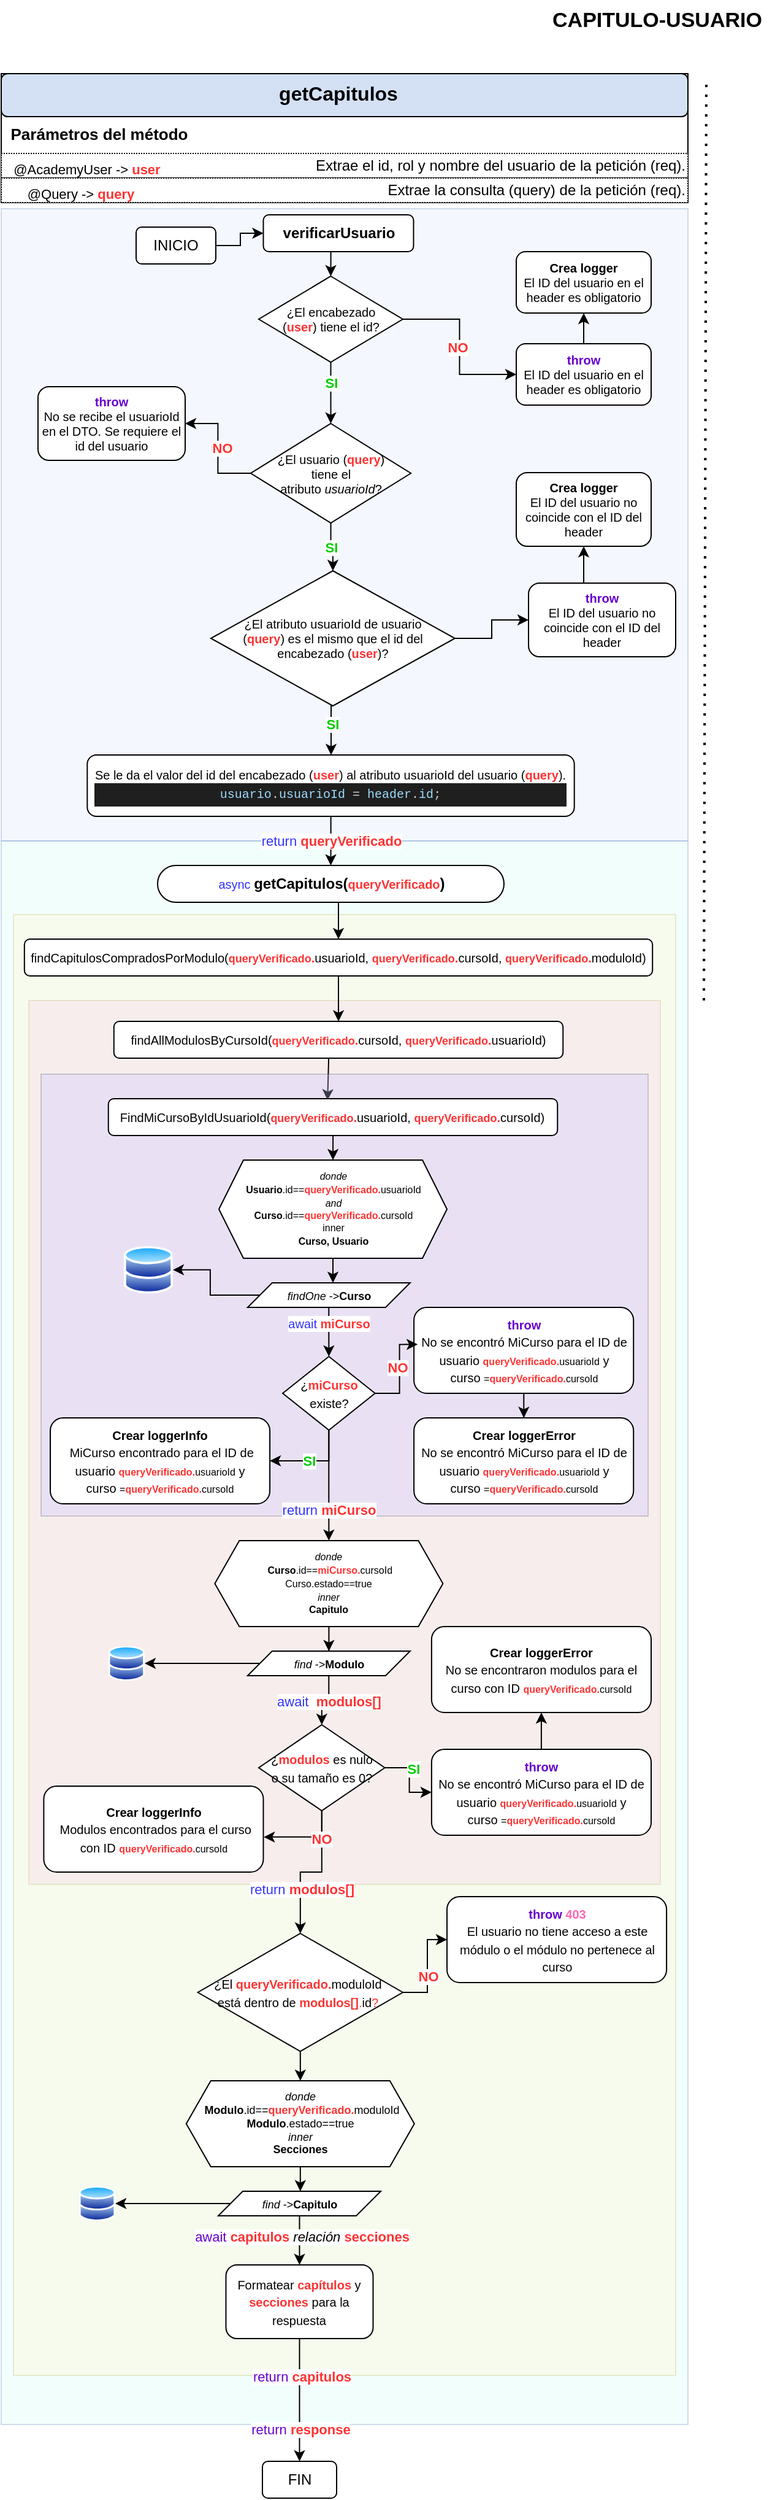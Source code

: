 <mxfile version="28.0.7">
  <diagram name="Página-1" id="RPjkhTJMKGG9xSOsFwHJ">
    <mxGraphModel dx="1489" dy="803" grid="1" gridSize="10" guides="1" tooltips="1" connect="1" arrows="1" fold="1" page="1" pageScale="1" pageWidth="1169" pageHeight="827" math="0" shadow="0">
      <root>
        <mxCell id="0" />
        <mxCell id="1" parent="0" />
        <mxCell id="oEvbmlv53QNjwqsb7w5D-1" value="" style="rounded=0;whiteSpace=wrap;html=1;fillColor=light-dark(#d4fcf5, #1d293b);strokeColor=#6c8ebf;gradientColor=none;opacity=30;" vertex="1" parent="1">
          <mxGeometry x="30" y="695" width="560" height="1290" as="geometry" />
        </mxCell>
        <mxCell id="oEvbmlv53QNjwqsb7w5D-2" value="" style="rounded=0;whiteSpace=wrap;html=1;fillColor=light-dark(#FFF2CC,#1D293B);strokeColor=light-dark(#bebf6e, #5c79a3);gradientColor=none;opacity=30;" vertex="1" parent="1">
          <mxGeometry x="40" y="755" width="540" height="1190" as="geometry" />
        </mxCell>
        <mxCell id="oEvbmlv53QNjwqsb7w5D-3" value="" style="rounded=0;whiteSpace=wrap;html=1;fillColor=#dae8fc;strokeColor=#6c8ebf;gradientColor=none;opacity=30;" vertex="1" parent="1">
          <mxGeometry x="30" y="180" width="560" height="515" as="geometry" />
        </mxCell>
        <mxCell id="oEvbmlv53QNjwqsb7w5D-4" value="" style="endArrow=none;dashed=1;html=1;dashPattern=1 3;strokeWidth=2;rounded=0;entryX=0.5;entryY=1;entryDx=0;entryDy=0;" edge="1" parent="1">
          <mxGeometry width="50" height="50" relative="1" as="geometry">
            <mxPoint x="603" y="825" as="sourcePoint" />
            <mxPoint x="605" y="75" as="targetPoint" />
          </mxGeometry>
        </mxCell>
        <mxCell id="oEvbmlv53QNjwqsb7w5D-5" value="" style="rounded=0;whiteSpace=wrap;html=1;" vertex="1" parent="1">
          <mxGeometry x="30" y="70" width="560" height="105" as="geometry" />
        </mxCell>
        <mxCell id="oEvbmlv53QNjwqsb7w5D-6" value="&lt;span style=&quot;color: rgb(0, 0, 0); font-family: Helvetica; font-style: normal; font-variant-ligatures: normal; font-variant-caps: normal; letter-spacing: normal; orphans: 2; text-indent: 0px; text-transform: none; widows: 2; word-spacing: 0px; -webkit-text-stroke-width: 0px; white-space: nowrap; background-color: rgb(255, 255, 255); text-decoration-thickness: initial; text-decoration-style: initial; text-decoration-color: initial; float: none; display: inline !important;&quot;&gt;Parámetros del método&lt;/span&gt;" style="text;whiteSpace=wrap;html=1;fontSize=13;fontStyle=1;align=center;" vertex="1" parent="1">
          <mxGeometry x="30" y="105" width="160" height="30" as="geometry" />
        </mxCell>
        <mxCell id="oEvbmlv53QNjwqsb7w5D-7" value="" style="rounded=1;whiteSpace=wrap;html=1;fillColor=#D4E1F5;" vertex="1" parent="1">
          <mxGeometry x="30" y="70" width="560" height="35" as="geometry" />
        </mxCell>
        <mxCell id="oEvbmlv53QNjwqsb7w5D-8" value="&lt;span style=&quot;color: rgb(0, 0, 0); font-family: Helvetica; font-style: normal; font-variant-ligatures: normal; font-variant-caps: normal; letter-spacing: normal; orphans: 2; text-indent: 0px; text-transform: none; widows: 2; word-spacing: 0px; -webkit-text-stroke-width: 0px; white-space: nowrap; text-decoration-thickness: initial; text-decoration-style: initial; text-decoration-color: initial; float: none; display: inline !important;&quot;&gt;getCapitulos&lt;/span&gt;" style="text;whiteSpace=wrap;html=1;fontSize=16;fontStyle=1;align=center;labelBorderColor=none;labelBackgroundColor=none;" vertex="1" parent="1">
          <mxGeometry x="210" y="70" width="190" height="35" as="geometry" />
        </mxCell>
        <mxCell id="oEvbmlv53QNjwqsb7w5D-9" value="Extrae el id, rol y nombre del usuario de la petición (req)." style="rounded=0;whiteSpace=wrap;html=1;dashed=1;dashPattern=1 1;align=right;" vertex="1" parent="1">
          <mxGeometry x="30" y="135" width="560" height="20" as="geometry" />
        </mxCell>
        <mxCell id="oEvbmlv53QNjwqsb7w5D-10" value="&lt;span style=&quot;color: rgb(0, 0, 0); font-family: Helvetica; font-style: normal; font-variant-ligatures: normal; font-variant-caps: normal; letter-spacing: normal; orphans: 2; text-indent: 0px; text-transform: none; widows: 2; word-spacing: 0px; -webkit-text-stroke-width: 0px; white-space: nowrap; background-color: rgb(255, 255, 255); text-decoration-thickness: initial; text-decoration-style: initial; text-decoration-color: initial; float: none; display: inline !important;&quot;&gt;@AcademyUser -&amp;gt; &lt;/span&gt;&lt;span style=&quot;font-family: Helvetica; font-style: normal; font-variant-ligatures: normal; font-variant-caps: normal; letter-spacing: normal; orphans: 2; text-indent: 0px; text-transform: none; widows: 2; word-spacing: 0px; -webkit-text-stroke-width: 0px; white-space: nowrap; background-color: rgb(255, 255, 255); text-decoration-thickness: initial; text-decoration-style: initial; text-decoration-color: initial; float: none; display: inline !important;&quot;&gt;&lt;font style=&quot;color: rgb(255, 51, 51);&quot;&gt;&lt;b style=&quot;&quot;&gt;user&lt;/b&gt;&lt;/font&gt;&lt;/span&gt;" style="text;whiteSpace=wrap;html=1;fontSize=11;fontStyle=0;align=center;" vertex="1" parent="1">
          <mxGeometry x="30" y="135" width="140" height="20" as="geometry" />
        </mxCell>
        <mxCell id="oEvbmlv53QNjwqsb7w5D-11" value="Extrae la consulta (query) de la petición (req)." style="rounded=0;whiteSpace=wrap;html=1;dashed=1;dashPattern=1 1;align=right;" vertex="1" parent="1">
          <mxGeometry x="30" y="155" width="560" height="20" as="geometry" />
        </mxCell>
        <mxCell id="oEvbmlv53QNjwqsb7w5D-12" value="&lt;span style=&quot;color: rgb(0, 0, 0); font-family: Helvetica; font-style: normal; font-variant-ligatures: normal; font-variant-caps: normal; letter-spacing: normal; orphans: 2; text-indent: 0px; text-transform: none; widows: 2; word-spacing: 0px; -webkit-text-stroke-width: 0px; white-space: nowrap; background-color: rgb(255, 255, 255); text-decoration-thickness: initial; text-decoration-style: initial; text-decoration-color: initial; float: none; display: inline !important;&quot;&gt;@Query -&amp;gt; &lt;/span&gt;&lt;span style=&quot;font-family: Helvetica; font-style: normal; font-variant-ligatures: normal; font-variant-caps: normal; letter-spacing: normal; orphans: 2; text-indent: 0px; text-transform: none; widows: 2; word-spacing: 0px; -webkit-text-stroke-width: 0px; white-space: nowrap; background-color: rgb(255, 255, 255); text-decoration-thickness: initial; text-decoration-style: initial; text-decoration-color: initial; float: none; display: inline !important; color: rgb(0, 0, 0);&quot;&gt;&lt;font style=&quot;color: rgb(255, 51, 51);&quot;&gt;&lt;b&gt;query&lt;/b&gt;&lt;/font&gt;&lt;/span&gt;" style="text;whiteSpace=wrap;html=1;fontSize=11;fontStyle=0;align=center;" vertex="1" parent="1">
          <mxGeometry x="30" y="155" width="130" height="20" as="geometry" />
        </mxCell>
        <mxCell id="oEvbmlv53QNjwqsb7w5D-13" style="edgeStyle=orthogonalEdgeStyle;rounded=0;orthogonalLoop=1;jettySize=auto;html=1;exitX=0.5;exitY=1;exitDx=0;exitDy=0;entryX=0.5;entryY=0;entryDx=0;entryDy=0;" edge="1" parent="1" source="oEvbmlv53QNjwqsb7w5D-14" target="oEvbmlv53QNjwqsb7w5D-21">
          <mxGeometry relative="1" as="geometry" />
        </mxCell>
        <object label="&lt;b&gt;verificarUsuario&lt;/b&gt;" Función="El método verifica de este archivo es una función genérica que sirve para asegurar que el objeto recibido (por ejemplo, un DTO de una petición) tenga el usuarioId correcto, igual al del usuario autenticado." id="oEvbmlv53QNjwqsb7w5D-14">
          <mxCell style="rounded=1;whiteSpace=wrap;html=1;" vertex="1" parent="1">
            <mxGeometry x="243.75" y="185" width="122.5" height="30" as="geometry" />
          </mxCell>
        </object>
        <mxCell id="oEvbmlv53QNjwqsb7w5D-15" style="edgeStyle=orthogonalEdgeStyle;rounded=0;orthogonalLoop=1;jettySize=auto;html=1;exitX=1;exitY=0.5;exitDx=0;exitDy=0;" edge="1" parent="1" source="oEvbmlv53QNjwqsb7w5D-21" target="oEvbmlv53QNjwqsb7w5D-25">
          <mxGeometry relative="1" as="geometry" />
        </mxCell>
        <mxCell id="oEvbmlv53QNjwqsb7w5D-16" value="&lt;b style=&quot;&quot;&gt;&lt;font style=&quot;color: rgb(255, 51, 51);&quot;&gt;NO&lt;/font&gt;&lt;/b&gt;" style="edgeLabel;html=1;align=center;verticalAlign=middle;resizable=0;points=[];" vertex="1" connectable="0" parent="oEvbmlv53QNjwqsb7w5D-15">
          <mxGeometry x="0.005" y="-2" relative="1" as="geometry">
            <mxPoint as="offset" />
          </mxGeometry>
        </mxCell>
        <mxCell id="oEvbmlv53QNjwqsb7w5D-17" value="" style="edgeStyle=orthogonalEdgeStyle;rounded=0;orthogonalLoop=1;jettySize=auto;html=1;entryX=1;entryY=0.5;entryDx=0;entryDy=0;exitX=0;exitY=0.5;exitDx=0;exitDy=0;" edge="1" parent="1" source="oEvbmlv53QNjwqsb7w5D-28" target="oEvbmlv53QNjwqsb7w5D-29">
          <mxGeometry relative="1" as="geometry">
            <mxPoint x="250" y="415" as="sourcePoint" />
          </mxGeometry>
        </mxCell>
        <mxCell id="oEvbmlv53QNjwqsb7w5D-18" value="&lt;font style=&quot;color: rgb(255, 51, 51);&quot;&gt;&lt;b&gt;NO&lt;/b&gt;&lt;/font&gt;" style="edgeLabel;html=1;align=center;verticalAlign=middle;resizable=0;points=[];" vertex="1" connectable="0" parent="oEvbmlv53QNjwqsb7w5D-17">
          <mxGeometry x="0.004" y="-3" relative="1" as="geometry">
            <mxPoint as="offset" />
          </mxGeometry>
        </mxCell>
        <mxCell id="oEvbmlv53QNjwqsb7w5D-19" style="edgeStyle=orthogonalEdgeStyle;rounded=0;orthogonalLoop=1;jettySize=auto;html=1;exitX=0.5;exitY=1;exitDx=0;exitDy=0;entryX=0.5;entryY=0;entryDx=0;entryDy=0;" edge="1" parent="1" source="oEvbmlv53QNjwqsb7w5D-21" target="oEvbmlv53QNjwqsb7w5D-28">
          <mxGeometry relative="1" as="geometry" />
        </mxCell>
        <mxCell id="oEvbmlv53QNjwqsb7w5D-20" value="&lt;b&gt;&lt;font style=&quot;color: rgb(0, 204, 0);&quot;&gt;SI&lt;/font&gt;&lt;/b&gt;" style="edgeLabel;html=1;align=center;verticalAlign=middle;resizable=0;points=[];" vertex="1" connectable="0" parent="oEvbmlv53QNjwqsb7w5D-19">
          <mxGeometry x="-0.407" y="-3" relative="1" as="geometry">
            <mxPoint x="3" y="2" as="offset" />
          </mxGeometry>
        </mxCell>
        <mxCell id="oEvbmlv53QNjwqsb7w5D-21" value="¿El encabezado (&lt;font style=&quot;color: rgb(255, 51, 51);&quot;&gt;&lt;b&gt;user&lt;/b&gt;&lt;/font&gt;) tiene el id?" style="rhombus;whiteSpace=wrap;html=1;fontSize=10;spacingRight=7;spacingLeft=7;" vertex="1" parent="1">
          <mxGeometry x="240" y="235" width="117.5" height="70" as="geometry" />
        </mxCell>
        <mxCell id="oEvbmlv53QNjwqsb7w5D-22" style="edgeStyle=orthogonalEdgeStyle;rounded=0;orthogonalLoop=1;jettySize=auto;html=1;entryX=0;entryY=0.5;entryDx=0;entryDy=0;" edge="1" parent="1" source="oEvbmlv53QNjwqsb7w5D-23" target="oEvbmlv53QNjwqsb7w5D-14">
          <mxGeometry relative="1" as="geometry" />
        </mxCell>
        <mxCell id="oEvbmlv53QNjwqsb7w5D-23" value="INICIO" style="rounded=1;whiteSpace=wrap;html=1;" vertex="1" parent="1">
          <mxGeometry x="140" y="195" width="65" height="30" as="geometry" />
        </mxCell>
        <mxCell id="oEvbmlv53QNjwqsb7w5D-24" style="edgeStyle=orthogonalEdgeStyle;rounded=0;orthogonalLoop=1;jettySize=auto;html=1;exitX=0.5;exitY=0;exitDx=0;exitDy=0;entryX=0.5;entryY=1;entryDx=0;entryDy=0;" edge="1" parent="1" source="oEvbmlv53QNjwqsb7w5D-25" target="oEvbmlv53QNjwqsb7w5D-26">
          <mxGeometry relative="1" as="geometry" />
        </mxCell>
        <mxCell id="oEvbmlv53QNjwqsb7w5D-25" value="&lt;b&gt;&lt;font style=&quot;color: rgb(102, 0, 204);&quot;&gt;throw&lt;/font&gt;&lt;/b&gt;&lt;div&gt;El ID del usuario en el header es obligatorio&lt;/div&gt;" style="rounded=1;whiteSpace=wrap;html=1;fontSize=10;" vertex="1" parent="1">
          <mxGeometry x="450" y="290" width="110" height="50" as="geometry" />
        </mxCell>
        <mxCell id="oEvbmlv53QNjwqsb7w5D-26" value="&lt;font style=&quot;color: rgb(0, 0, 0);&quot;&gt;&lt;font&gt;&lt;b style=&quot;&quot;&gt;Crea logger&lt;/b&gt;&lt;/font&gt;&lt;br&gt;&lt;/font&gt;&lt;div&gt;El ID del usuario en el header es obligatorio&lt;/div&gt;" style="rounded=1;whiteSpace=wrap;html=1;fontSize=10;" vertex="1" parent="1">
          <mxGeometry x="450" y="215" width="110" height="50" as="geometry" />
        </mxCell>
        <mxCell id="oEvbmlv53QNjwqsb7w5D-27" value="&lt;font style=&quot;color: rgb(0, 204, 0);&quot;&gt;&lt;b&gt;SI&lt;/b&gt;&lt;/font&gt;" style="edgeStyle=orthogonalEdgeStyle;rounded=0;orthogonalLoop=1;jettySize=auto;html=1;exitX=0.5;exitY=1;exitDx=0;exitDy=0;" edge="1" parent="1" source="oEvbmlv53QNjwqsb7w5D-28" target="oEvbmlv53QNjwqsb7w5D-32">
          <mxGeometry relative="1" as="geometry" />
        </mxCell>
        <mxCell id="oEvbmlv53QNjwqsb7w5D-28" value="¿El usuario (&lt;font style=&quot;color: rgb(255, 51, 51);&quot;&gt;&lt;b&gt;query&lt;/b&gt;&lt;/font&gt;) tiene el atributo&amp;nbsp;&lt;i&gt;usuarioId&lt;/i&gt;?" style="rhombus;whiteSpace=wrap;html=1;fontSize=10;spacingRight=11;spacingLeft=12;" vertex="1" parent="1">
          <mxGeometry x="233.44" y="355" width="130.62" height="81" as="geometry" />
        </mxCell>
        <mxCell id="oEvbmlv53QNjwqsb7w5D-29" value="&lt;b&gt;&lt;font style=&quot;color: rgb(102, 0, 204);&quot;&gt;throw&lt;/font&gt;&lt;/b&gt;&lt;div&gt;No se recibe el usuarioId en el DTO. Se requiere el id del usuario&lt;/div&gt;" style="rounded=1;whiteSpace=wrap;html=1;fontSize=10;" vertex="1" parent="1">
          <mxGeometry x="60" y="325" width="120" height="60" as="geometry" />
        </mxCell>
        <mxCell id="oEvbmlv53QNjwqsb7w5D-30" style="edgeStyle=orthogonalEdgeStyle;rounded=0;orthogonalLoop=1;jettySize=auto;html=1;exitX=1;exitY=0.5;exitDx=0;exitDy=0;" edge="1" parent="1" source="oEvbmlv53QNjwqsb7w5D-32" target="oEvbmlv53QNjwqsb7w5D-34">
          <mxGeometry relative="1" as="geometry" />
        </mxCell>
        <mxCell id="oEvbmlv53QNjwqsb7w5D-31" value="&lt;font style=&quot;color: rgb(0, 204, 0);&quot;&gt;&lt;b&gt;SI&lt;/b&gt;&lt;/font&gt;" style="edgeStyle=orthogonalEdgeStyle;rounded=0;orthogonalLoop=1;jettySize=auto;html=1;exitX=0.5;exitY=1;exitDx=0;exitDy=0;" edge="1" parent="1" source="oEvbmlv53QNjwqsb7w5D-32" target="oEvbmlv53QNjwqsb7w5D-38">
          <mxGeometry x="-0.201" y="1" relative="1" as="geometry">
            <Array as="points">
              <mxPoint x="299" y="605" />
              <mxPoint x="299" y="605" />
            </Array>
            <mxPoint as="offset" />
          </mxGeometry>
        </mxCell>
        <mxCell id="oEvbmlv53QNjwqsb7w5D-32" value="¿El atributo usuarioId de usuario (&lt;font style=&quot;color: rgb(255, 51, 51);&quot;&gt;&lt;b&gt;query&lt;/b&gt;&lt;/font&gt;) es el mismo que el id del encabezado (&lt;font style=&quot;color: rgb(255, 51, 51);&quot;&gt;&lt;b&gt;user&lt;/b&gt;&lt;/font&gt;)?" style="rhombus;whiteSpace=wrap;html=1;fontSize=10;spacingRight=12;spacingLeft=12;" vertex="1" parent="1">
          <mxGeometry x="200.94" y="475" width="199.06" height="110" as="geometry" />
        </mxCell>
        <mxCell id="oEvbmlv53QNjwqsb7w5D-33" style="edgeStyle=orthogonalEdgeStyle;rounded=0;orthogonalLoop=1;jettySize=auto;html=1;exitX=0.5;exitY=0;exitDx=0;exitDy=0;entryX=0.5;entryY=1;entryDx=0;entryDy=0;" edge="1" parent="1" source="oEvbmlv53QNjwqsb7w5D-34" target="oEvbmlv53QNjwqsb7w5D-35">
          <mxGeometry relative="1" as="geometry" />
        </mxCell>
        <mxCell id="oEvbmlv53QNjwqsb7w5D-34" value="&lt;b&gt;&lt;font style=&quot;color: rgb(102, 0, 204);&quot;&gt;throw&lt;/font&gt;&lt;/b&gt;&lt;div&gt;El ID del usuario no coincide con el ID del header&lt;/div&gt;" style="rounded=1;whiteSpace=wrap;html=1;fontSize=10;" vertex="1" parent="1">
          <mxGeometry x="460" y="485" width="120" height="60" as="geometry" />
        </mxCell>
        <mxCell id="oEvbmlv53QNjwqsb7w5D-35" value="&lt;font style=&quot;color: rgb(0, 0, 0);&quot;&gt;&lt;font&gt;&lt;b style=&quot;&quot;&gt;Crea logger&lt;/b&gt;&lt;/font&gt;&lt;br&gt;&lt;/font&gt;&lt;div&gt;El ID del usuario no coincide con el ID del header&lt;/div&gt;" style="rounded=1;whiteSpace=wrap;html=1;fontSize=10;" vertex="1" parent="1">
          <mxGeometry x="450" y="395" width="110" height="60" as="geometry" />
        </mxCell>
        <mxCell id="oEvbmlv53QNjwqsb7w5D-36" style="edgeStyle=orthogonalEdgeStyle;rounded=0;orthogonalLoop=1;jettySize=auto;html=1;" edge="1" parent="1" source="oEvbmlv53QNjwqsb7w5D-38" target="oEvbmlv53QNjwqsb7w5D-40">
          <mxGeometry relative="1" as="geometry" />
        </mxCell>
        <mxCell id="oEvbmlv53QNjwqsb7w5D-37" value="&lt;font style=&quot;color: rgb(51, 51, 255);&quot;&gt;return &lt;/font&gt;&lt;span&gt;&lt;font style=&quot;color: rgb(255, 51, 51);&quot;&gt;&lt;b&gt;queryVerificado&lt;/b&gt;&lt;/font&gt;&lt;/span&gt;" style="edgeLabel;html=1;align=center;verticalAlign=middle;resizable=0;points=[];" vertex="1" connectable="0" parent="oEvbmlv53QNjwqsb7w5D-36">
          <mxGeometry x="0.149" y="-1" relative="1" as="geometry">
            <mxPoint x="1" y="-3" as="offset" />
          </mxGeometry>
        </mxCell>
        <mxCell id="oEvbmlv53QNjwqsb7w5D-38" value="&lt;font style=&quot;font-size: 10px;&quot;&gt;Se le da el valor del id del encabezado (&lt;font style=&quot;color: rgb(255, 51, 51);&quot;&gt;&lt;b&gt;user&lt;/b&gt;&lt;/font&gt;) al atributo usuarioId del usuario (&lt;font style=&quot;&quot;&gt;&lt;b style=&quot;color: light-dark(rgb(255, 51, 51), rgb(255, 119, 119));&quot;&gt;query&lt;/b&gt;&lt;font style=&quot;color: rgb(0, 0, 0);&quot;&gt;).&lt;/font&gt;&lt;/font&gt;&lt;/font&gt;&lt;div&gt;&lt;font&gt;&lt;font style=&quot;color: rgb(0, 0, 0); font-size: 10px;&quot;&gt;&lt;div style=&quot;color: rgb(204, 204, 204); background-color: rgb(31, 31, 31); font-family: Consolas, &amp;quot;Courier New&amp;quot;, monospace; line-height: 19px; white-space: pre;&quot;&gt;&lt;span style=&quot;color: rgb(156, 220, 254);&quot;&gt;usuario&lt;/span&gt;.&lt;span style=&quot;color: rgb(156, 220, 254);&quot;&gt;usuarioId&lt;/span&gt; &lt;span style=&quot;color: rgb(212, 212, 212);&quot;&gt;=&lt;/span&gt; &lt;span style=&quot;color: rgb(156, 220, 254);&quot;&gt;header&lt;/span&gt;.&lt;span style=&quot;color: rgb(156, 220, 254);&quot;&gt;id&lt;/span&gt;;&lt;/div&gt;&lt;/font&gt;&lt;/font&gt;&lt;/div&gt;" style="rounded=1;whiteSpace=wrap;html=1;" vertex="1" parent="1">
          <mxGeometry x="100.16" y="625" width="397.18" height="50" as="geometry" />
        </mxCell>
        <mxCell id="oEvbmlv53QNjwqsb7w5D-39" style="edgeStyle=orthogonalEdgeStyle;rounded=0;orthogonalLoop=1;jettySize=auto;html=1;exitX=0.5;exitY=1;exitDx=0;exitDy=0;entryX=0.5;entryY=0;entryDx=0;entryDy=0;" edge="1" parent="1" source="oEvbmlv53QNjwqsb7w5D-40" target="oEvbmlv53QNjwqsb7w5D-43">
          <mxGeometry relative="1" as="geometry" />
        </mxCell>
        <object label="&lt;font color=&quot;#3333ff&quot;&gt;&lt;span style=&quot;font-size: 10px;&quot;&gt;async&amp;nbsp;&lt;/span&gt;&lt;/font&gt;&lt;b&gt;getCapitulos(&lt;font style=&quot;font-size: 10px; color: rgb(255, 51, 51);&quot;&gt;queryVerificado&lt;/font&gt;)&lt;/b&gt;" Función="El método verifica de este archivo es una función genérica que sirve para asegurar que el objeto recibido (por ejemplo, un DTO de una petición) tenga el usuarioId correcto, igual al del usuario autenticado." id="oEvbmlv53QNjwqsb7w5D-40">
          <mxCell style="rounded=1;whiteSpace=wrap;html=1;arcSize=50;" vertex="1" parent="1">
            <mxGeometry x="157.5" y="715" width="282.5" height="30" as="geometry" />
          </mxCell>
        </object>
        <mxCell id="oEvbmlv53QNjwqsb7w5D-41" value="" style="rounded=0;whiteSpace=wrap;html=1;fillColor=light-dark(#fbcbec, #1D293B);strokeColor=light-dark(#bebf6e, #5c79a3);gradientColor=none;opacity=30;" vertex="1" parent="1">
          <mxGeometry x="52.5" y="825" width="515" height="720" as="geometry" />
        </mxCell>
        <mxCell id="oEvbmlv53QNjwqsb7w5D-42" style="edgeStyle=orthogonalEdgeStyle;rounded=0;orthogonalLoop=1;jettySize=auto;html=1;" edge="1" parent="1" source="oEvbmlv53QNjwqsb7w5D-43" target="oEvbmlv53QNjwqsb7w5D-45">
          <mxGeometry relative="1" as="geometry" />
        </mxCell>
        <mxCell id="oEvbmlv53QNjwqsb7w5D-43" value="&lt;div&gt;findCapitulosCompradosPorModulo(&lt;b style=&quot;background-color: transparent; color: light-dark(rgb(0, 0, 0), rgb(255, 255, 255));&quot;&gt;&lt;font style=&quot;color: rgb(255, 51, 51); font-size: 9px;&quot;&gt;queryVerificado&lt;/font&gt;&lt;font style=&quot;font-size: 10px; color: rgb(255, 51, 51);&quot;&gt;.&lt;/font&gt;&lt;/b&gt;&lt;span style=&quot;background-color: transparent; color: light-dark(rgb(0, 0, 0), rgb(255, 255, 255));&quot;&gt;usuarioId,&amp;nbsp;&lt;/span&gt;&lt;b style=&quot;background-color: transparent; color: light-dark(rgb(0, 0, 0), rgb(255, 255, 255));&quot;&gt;&lt;font style=&quot;color: rgb(255, 51, 51); font-size: 9px;&quot;&gt;queryVerificado&lt;/font&gt;&lt;font style=&quot;font-size: 10px; color: rgb(255, 51, 51);&quot;&gt;.&lt;/font&gt;&lt;/b&gt;&lt;span style=&quot;background-color: transparent; color: light-dark(rgb(0, 0, 0), rgb(255, 255, 255));&quot;&gt;cursoId,&amp;nbsp;&lt;/span&gt;&lt;b style=&quot;background-color: transparent; color: light-dark(rgb(0, 0, 0), rgb(255, 255, 255));&quot;&gt;&lt;font style=&quot;color: rgb(255, 51, 51); font-size: 9px;&quot;&gt;queryVerificado&lt;/font&gt;&lt;font style=&quot;color: rgb(255, 51, 51);&quot;&gt;.&lt;/font&gt;&lt;/b&gt;&lt;span style=&quot;background-color: transparent; color: light-dark(rgb(0, 0, 0), rgb(255, 255, 255));&quot;&gt;moduloId&lt;/span&gt;&lt;span style=&quot;background-color: transparent; color: light-dark(rgb(0, 0, 0), rgb(255, 255, 255));&quot;&gt;)&lt;/span&gt;&lt;/div&gt;" style="rounded=1;whiteSpace=wrap;html=1;fontSize=10;" vertex="1" parent="1">
          <mxGeometry x="48.91" y="775" width="512.19" height="30" as="geometry" />
        </mxCell>
        <mxCell id="oEvbmlv53QNjwqsb7w5D-44" style="edgeStyle=orthogonalEdgeStyle;rounded=0;orthogonalLoop=1;jettySize=auto;html=1;exitX=0.5;exitY=1;exitDx=0;exitDy=0;entryX=0.488;entryY=0.043;entryDx=0;entryDy=0;entryPerimeter=0;" edge="1" parent="1" target="oEvbmlv53QNjwqsb7w5D-48">
          <mxGeometry relative="1" as="geometry">
            <mxPoint x="296.515" y="842" as="sourcePoint" />
            <mxPoint x="300.934" y="866.17" as="targetPoint" />
          </mxGeometry>
        </mxCell>
        <mxCell id="oEvbmlv53QNjwqsb7w5D-45" value="&lt;div&gt;findAllModulosByCursoId(&lt;b style=&quot;background-color: transparent; color: light-dark(rgb(0, 0, 0), rgb(255, 255, 255));&quot;&gt;&lt;font style=&quot;color: rgb(255, 51, 51); font-size: 9px;&quot;&gt;queryVerificado&lt;/font&gt;&lt;font style=&quot;font-size: 10px; color: rgb(255, 51, 51);&quot;&gt;.&lt;/font&gt;&lt;/b&gt;&lt;span style=&quot;background-color: transparent; color: light-dark(rgb(0, 0, 0), rgb(255, 255, 255));&quot;&gt;cursoId,&amp;nbsp;&lt;/span&gt;&lt;b style=&quot;background-color: transparent; color: light-dark(rgb(0, 0, 0), rgb(255, 255, 255));&quot;&gt;&lt;font style=&quot;color: rgb(255, 51, 51); font-size: 9px;&quot;&gt;queryVerificado&lt;/font&gt;&lt;font style=&quot;color: rgb(255, 51, 51);&quot;&gt;.&lt;/font&gt;&lt;/b&gt;&lt;span style=&quot;background-color: transparent; color: light-dark(rgb(0, 0, 0), rgb(255, 255, 255));&quot;&gt;usuarioId&lt;/span&gt;&lt;span style=&quot;background-color: transparent; color: light-dark(rgb(0, 0, 0), rgb(255, 255, 255));&quot;&gt;)&lt;/span&gt;&lt;/div&gt;" style="rounded=1;whiteSpace=wrap;html=1;fontSize=10;" vertex="1" parent="1">
          <mxGeometry x="121.88" y="842" width="366.25" height="30" as="geometry" />
        </mxCell>
        <mxCell id="oEvbmlv53QNjwqsb7w5D-46" value="" style="rounded=0;whiteSpace=wrap;html=1;fillColor=light-dark(#c7c3fe, #1a1a1a);strokeColor=#666666;opacity=30;fontColor=#333333;" vertex="1" parent="1">
          <mxGeometry x="62.5" y="885" width="495" height="360" as="geometry" />
        </mxCell>
        <mxCell id="oEvbmlv53QNjwqsb7w5D-47" style="edgeStyle=orthogonalEdgeStyle;rounded=0;orthogonalLoop=1;jettySize=auto;html=1;entryX=0.5;entryY=0;entryDx=0;entryDy=0;" edge="1" parent="1" source="oEvbmlv53QNjwqsb7w5D-48" target="oEvbmlv53QNjwqsb7w5D-53">
          <mxGeometry relative="1" as="geometry" />
        </mxCell>
        <mxCell id="oEvbmlv53QNjwqsb7w5D-48" value="&lt;div&gt;FindMiCursoByIdUsuarioId(&lt;b style=&quot;background-color: transparent; color: light-dark(rgb(0, 0, 0), rgb(255, 255, 255));&quot;&gt;&lt;font style=&quot;color: rgb(255, 51, 51); font-size: 9px;&quot;&gt;queryVerificado&lt;/font&gt;&lt;font style=&quot;font-size: 10px; color: rgb(255, 51, 51);&quot;&gt;.&lt;/font&gt;&lt;/b&gt;&lt;span style=&quot;background-color: transparent; color: light-dark(rgb(0, 0, 0), rgb(255, 255, 255));&quot;&gt;usuarioId,&amp;nbsp;&lt;/span&gt;&lt;b style=&quot;background-color: transparent; color: light-dark(rgb(0, 0, 0), rgb(255, 255, 255));&quot;&gt;&lt;font style=&quot;color: rgb(255, 51, 51); font-size: 9px;&quot;&gt;queryVerificado&lt;/font&gt;&lt;font style=&quot;font-size: 10px; color: rgb(255, 51, 51);&quot;&gt;.&lt;/font&gt;&lt;/b&gt;&lt;span style=&quot;background-color: transparent; color: light-dark(rgb(0, 0, 0), rgb(255, 255, 255));&quot;&gt;cursoId)&lt;/span&gt;&lt;/div&gt;" style="rounded=1;whiteSpace=wrap;html=1;fontSize=10;" vertex="1" parent="1">
          <mxGeometry x="117.38" y="905" width="366.25" height="30" as="geometry" />
        </mxCell>
        <mxCell id="oEvbmlv53QNjwqsb7w5D-49" style="edgeStyle=orthogonalEdgeStyle;rounded=0;orthogonalLoop=1;jettySize=auto;html=1;entryX=0.5;entryY=0;entryDx=0;entryDy=0;" edge="1" parent="1" source="oEvbmlv53QNjwqsb7w5D-52" target="oEvbmlv53QNjwqsb7w5D-59">
          <mxGeometry relative="1" as="geometry">
            <mxPoint x="294.69" y="1065" as="targetPoint" />
          </mxGeometry>
        </mxCell>
        <mxCell id="oEvbmlv53QNjwqsb7w5D-50" value="&lt;font style=&quot;font-size: 10px;&quot;&gt;&lt;font style=&quot;color: rgb(51, 51, 255);&quot;&gt;await &lt;/font&gt;&lt;font style=&quot;color: rgb(255, 51, 51);&quot;&gt;&lt;b&gt;miCurso&lt;/b&gt;&lt;/font&gt;&lt;/font&gt;" style="edgeLabel;html=1;align=center;verticalAlign=middle;resizable=0;points=[];" vertex="1" connectable="0" parent="oEvbmlv53QNjwqsb7w5D-49">
          <mxGeometry x="-0.58" y="-3" relative="1" as="geometry">
            <mxPoint x="3" y="4" as="offset" />
          </mxGeometry>
        </mxCell>
        <mxCell id="oEvbmlv53QNjwqsb7w5D-51" style="edgeStyle=orthogonalEdgeStyle;rounded=0;orthogonalLoop=1;jettySize=auto;html=1;entryX=1;entryY=0.5;entryDx=0;entryDy=0;" edge="1" parent="1" source="oEvbmlv53QNjwqsb7w5D-52" target="oEvbmlv53QNjwqsb7w5D-71">
          <mxGeometry relative="1" as="geometry" />
        </mxCell>
        <mxCell id="oEvbmlv53QNjwqsb7w5D-52" value="&lt;font style=&quot;font-size: 9px;&quot;&gt;&lt;i style=&quot;&quot;&gt;findOne &lt;/i&gt;-&amp;gt;&lt;b style=&quot;&quot;&gt;Curso&lt;/b&gt;&lt;/font&gt;" style="shape=parallelogram;perimeter=parallelogramPerimeter;whiteSpace=wrap;html=1;fixedSize=1;" vertex="1" parent="1">
          <mxGeometry x="230.94" y="1055" width="132.5" height="20" as="geometry" />
        </mxCell>
        <mxCell id="oEvbmlv53QNjwqsb7w5D-53" value="&lt;font style=&quot;font-size: 8px;&quot;&gt;&lt;i&gt;donde&lt;/i&gt;&lt;/font&gt;&lt;div style=&quot;line-height: 80%;&quot;&gt;&lt;font style=&quot;font-size: 8px;&quot;&gt;&lt;i&gt;&amp;nbsp;&lt;/i&gt;&lt;b&gt;Usuario&lt;/b&gt;.id==&lt;/font&gt;&lt;font style=&quot;font-size: 8px;&quot;&gt;&lt;b style=&quot;color: light-dark(rgb(0, 0, 0), rgb(255, 255, 255)); background-color: transparent;&quot;&gt;&lt;font style=&quot;color: rgb(255, 51, 51);&quot;&gt;queryVerificado&lt;/font&gt;&lt;font style=&quot;color: rgb(255, 51, 51);&quot;&gt;.&lt;/font&gt;&lt;/b&gt;&lt;span style=&quot;color: light-dark(rgb(0, 0, 0), rgb(255, 255, 255)); background-color: transparent;&quot;&gt;usuarioId&amp;nbsp;&lt;/span&gt;&lt;/font&gt;&lt;div&gt;&lt;font style=&quot;font-size: 8px; line-height: 80%;&quot;&gt;&lt;span style=&quot;color: light-dark(rgb(0, 0, 0), rgb(255, 255, 255)); background-color: transparent;&quot;&gt;&lt;i&gt;and&lt;/i&gt;&lt;/span&gt;&lt;/font&gt;&lt;/div&gt;&lt;div&gt;&lt;font style=&quot;font-size: 8px; line-height: 80%;&quot;&gt;&lt;span style=&quot;color: light-dark(rgb(0, 0, 0), rgb(255, 255, 255)); background-color: transparent;&quot;&gt;&lt;i&gt;&lt;/i&gt;&lt;b&gt;Curso&lt;/b&gt;.id==&lt;/span&gt;&lt;/font&gt;&lt;font style=&quot;font-size: 8px;&quot;&gt;&lt;b style=&quot;background-color: transparent; color: light-dark(rgb(0, 0, 0), rgb(255, 255, 255));&quot;&gt;&lt;font style=&quot;color: rgb(255, 51, 51);&quot;&gt;queryVerificado&lt;/font&gt;&lt;font style=&quot;color: rgb(255, 51, 51);&quot;&gt;.&lt;/font&gt;&lt;/b&gt;&lt;span style=&quot;background-color: transparent; color: light-dark(rgb(0, 0, 0), rgb(255, 255, 255));&quot;&gt;cursoId&lt;/span&gt;&lt;/font&gt;&lt;/div&gt;&lt;div&gt;&lt;font style=&quot;font-size: 8px;&quot;&gt;&lt;span style=&quot;background-color: transparent; color: light-dark(rgb(0, 0, 0), rgb(255, 255, 255));&quot;&gt;inner&lt;/span&gt;&lt;/font&gt;&lt;/div&gt;&lt;div&gt;&lt;font style=&quot;font-size: 8px;&quot;&gt;&lt;span style=&quot;background-color: transparent; color: light-dark(rgb(0, 0, 0), rgb(255, 255, 255));&quot;&gt;&lt;b&gt;Curso, Usuario&lt;/b&gt;&lt;/span&gt;&lt;/font&gt;&lt;/div&gt;&lt;/div&gt;" style="shape=hexagon;perimeter=hexagonPerimeter2;whiteSpace=wrap;html=1;fixedSize=1;spacingTop=0;spacing=0;verticalAlign=top;" vertex="1" parent="1">
          <mxGeometry x="207.51" y="955" width="186" height="80" as="geometry" />
        </mxCell>
        <mxCell id="oEvbmlv53QNjwqsb7w5D-54" style="edgeStyle=orthogonalEdgeStyle;rounded=0;orthogonalLoop=1;jettySize=auto;html=1;entryX=0.52;entryY=0.001;entryDx=0;entryDy=0;entryPerimeter=0;" edge="1" parent="1" source="oEvbmlv53QNjwqsb7w5D-53" target="oEvbmlv53QNjwqsb7w5D-52">
          <mxGeometry relative="1" as="geometry" />
        </mxCell>
        <mxCell id="oEvbmlv53QNjwqsb7w5D-55" style="edgeStyle=orthogonalEdgeStyle;rounded=0;orthogonalLoop=1;jettySize=auto;html=1;entryX=1;entryY=0.5;entryDx=0;entryDy=0;exitX=0.5;exitY=1;exitDx=0;exitDy=0;" edge="1" parent="1" source="oEvbmlv53QNjwqsb7w5D-59" target="oEvbmlv53QNjwqsb7w5D-65">
          <mxGeometry relative="1" as="geometry" />
        </mxCell>
        <mxCell id="oEvbmlv53QNjwqsb7w5D-56" value="&lt;font style=&quot;color: rgb(0, 204, 0);&quot;&gt;&lt;b&gt;SI&lt;/b&gt;&lt;/font&gt;" style="edgeLabel;html=1;align=center;verticalAlign=middle;resizable=0;points=[];" vertex="1" connectable="0" parent="oEvbmlv53QNjwqsb7w5D-55">
          <mxGeometry x="0.121" relative="1" as="geometry">
            <mxPoint as="offset" />
          </mxGeometry>
        </mxCell>
        <mxCell id="oEvbmlv53QNjwqsb7w5D-57" style="edgeStyle=orthogonalEdgeStyle;rounded=0;orthogonalLoop=1;jettySize=auto;html=1;entryX=0.5;entryY=0;entryDx=0;entryDy=0;" edge="1" parent="1" source="oEvbmlv53QNjwqsb7w5D-59" target="oEvbmlv53QNjwqsb7w5D-70">
          <mxGeometry relative="1" as="geometry">
            <mxPoint x="297.514" y="1275" as="targetPoint" />
          </mxGeometry>
        </mxCell>
        <mxCell id="oEvbmlv53QNjwqsb7w5D-58" value="&lt;font style=&quot;color: rgb(51, 51, 255);&quot;&gt;return &lt;/font&gt;&lt;b&gt;&lt;font style=&quot;color: rgb(255, 51, 51);&quot;&gt;miCurso&lt;/font&gt;&lt;/b&gt;" style="edgeLabel;html=1;align=center;verticalAlign=middle;resizable=0;points=[];" vertex="1" connectable="0" parent="oEvbmlv53QNjwqsb7w5D-57">
          <mxGeometry x="0.448" relative="1" as="geometry">
            <mxPoint as="offset" />
          </mxGeometry>
        </mxCell>
        <mxCell id="oEvbmlv53QNjwqsb7w5D-59" value="&lt;font style=&quot;font-size: 10px;&quot;&gt;¿&lt;b style=&quot;&quot;&gt;&lt;font style=&quot;color: rgb(255, 51, 51);&quot;&gt;miCurso &lt;/font&gt;&lt;/b&gt;existe?&lt;/font&gt;" style="rhombus;whiteSpace=wrap;html=1;" vertex="1" parent="1">
          <mxGeometry x="259.54" y="1115" width="75.31" height="60" as="geometry" />
        </mxCell>
        <mxCell id="oEvbmlv53QNjwqsb7w5D-60" value="&lt;font style=&quot;font-size: 10px;&quot;&gt;&lt;b&gt;Crear loggerError&lt;/b&gt;&lt;/font&gt;&lt;div&gt;&lt;font style=&quot;font-size: 10px;&quot;&gt;No se encontró MiCurso para el ID de usuario&amp;nbsp;&lt;/font&gt;&lt;b style=&quot;background-color: transparent; color: light-dark(rgb(0, 0, 0), rgb(255, 255, 255)); font-size: 8px;&quot;&gt;&lt;font style=&quot;color: rgb(255, 51, 51);&quot;&gt;queryVerificado&lt;/font&gt;&lt;font style=&quot;color: rgb(255, 51, 51);&quot;&gt;.&lt;/font&gt;&lt;/b&gt;&lt;span style=&quot;background-color: transparent; color: light-dark(rgb(0, 0, 0), rgb(255, 255, 255)); font-size: 8px;&quot;&gt;usuarioId&lt;/span&gt;&lt;span style=&quot;font-size: 10px; background-color: transparent; color: light-dark(rgb(0, 0, 0), rgb(255, 255, 255));&quot;&gt;&amp;nbsp;y curso&amp;nbsp;&lt;/span&gt;&lt;font style=&quot;background-color: transparent; color: light-dark(rgb(0, 0, 0), rgb(255, 255, 255)); font-size: 8px; line-height: 6.4px;&quot;&gt;=&lt;/font&gt;&lt;font style=&quot;background-color: transparent; color: light-dark(rgb(0, 0, 0), rgb(255, 255, 255)); font-size: 8px;&quot;&gt;&lt;b style=&quot;background-color: transparent; color: light-dark(rgb(0, 0, 0), rgb(255, 255, 255));&quot;&gt;&lt;font style=&quot;color: rgb(255, 51, 51);&quot;&gt;queryVerificado&lt;/font&gt;&lt;font style=&quot;color: rgb(255, 51, 51);&quot;&gt;.&lt;/font&gt;&lt;/b&gt;&lt;span style=&quot;background-color: transparent; color: light-dark(rgb(0, 0, 0), rgb(255, 255, 255));&quot;&gt;cursoId&lt;/span&gt;&lt;/font&gt;&lt;/div&gt;" style="rounded=1;whiteSpace=wrap;html=1;" vertex="1" parent="1">
          <mxGeometry x="366.56" y="1165" width="179.06" height="70" as="geometry" />
        </mxCell>
        <mxCell id="oEvbmlv53QNjwqsb7w5D-61" style="edgeStyle=orthogonalEdgeStyle;rounded=0;orthogonalLoop=1;jettySize=auto;html=1;" edge="1" parent="1" source="oEvbmlv53QNjwqsb7w5D-62" target="oEvbmlv53QNjwqsb7w5D-60">
          <mxGeometry relative="1" as="geometry" />
        </mxCell>
        <mxCell id="oEvbmlv53QNjwqsb7w5D-62" value="&lt;div&gt;&lt;font style=&quot;font-size: 10px; color: rgb(102, 0, 204);&quot;&gt;&lt;b&gt;throw&lt;/b&gt;&lt;/font&gt;&lt;/div&gt;&lt;div&gt;&lt;font style=&quot;font-size: 10px;&quot;&gt;No se encontró MiCurso para el ID de usuario&amp;nbsp;&lt;/font&gt;&lt;b style=&quot;background-color: transparent; color: light-dark(rgb(0, 0, 0), rgb(255, 255, 255)); font-size: 8px;&quot;&gt;&lt;font style=&quot;color: rgb(255, 51, 51);&quot;&gt;queryVerificado&lt;/font&gt;&lt;font style=&quot;color: rgb(255, 51, 51);&quot;&gt;.&lt;/font&gt;&lt;/b&gt;&lt;span style=&quot;background-color: transparent; color: light-dark(rgb(0, 0, 0), rgb(255, 255, 255)); font-size: 8px;&quot;&gt;usuarioId&lt;/span&gt;&lt;span style=&quot;font-size: 10px; background-color: transparent; color: light-dark(rgb(0, 0, 0), rgb(255, 255, 255));&quot;&gt;&amp;nbsp;y curso&amp;nbsp;&lt;/span&gt;&lt;font style=&quot;background-color: transparent; color: light-dark(rgb(0, 0, 0), rgb(255, 255, 255)); font-size: 8px; line-height: 6.4px;&quot;&gt;=&lt;/font&gt;&lt;font style=&quot;background-color: transparent; color: light-dark(rgb(0, 0, 0), rgb(255, 255, 255)); font-size: 8px;&quot;&gt;&lt;b style=&quot;background-color: transparent; color: light-dark(rgb(0, 0, 0), rgb(255, 255, 255));&quot;&gt;&lt;font style=&quot;color: rgb(255, 51, 51);&quot;&gt;queryVerificado&lt;/font&gt;&lt;font style=&quot;color: rgb(255, 51, 51);&quot;&gt;.&lt;/font&gt;&lt;/b&gt;&lt;span style=&quot;background-color: transparent; color: light-dark(rgb(0, 0, 0), rgb(255, 255, 255));&quot;&gt;cursoId&lt;/span&gt;&lt;/font&gt;&lt;/div&gt;" style="rounded=1;whiteSpace=wrap;html=1;" vertex="1" parent="1">
          <mxGeometry x="366.56" y="1075" width="179.06" height="70" as="geometry" />
        </mxCell>
        <mxCell id="oEvbmlv53QNjwqsb7w5D-63" style="edgeStyle=orthogonalEdgeStyle;rounded=0;orthogonalLoop=1;jettySize=auto;html=1;entryX=0.017;entryY=0.431;entryDx=0;entryDy=0;entryPerimeter=0;" edge="1" parent="1" source="oEvbmlv53QNjwqsb7w5D-59" target="oEvbmlv53QNjwqsb7w5D-62">
          <mxGeometry relative="1" as="geometry" />
        </mxCell>
        <mxCell id="oEvbmlv53QNjwqsb7w5D-64" value="&lt;b&gt;&lt;font style=&quot;color: rgb(255, 51, 51);&quot;&gt;NO&lt;/font&gt;&lt;/b&gt;" style="edgeLabel;html=1;align=center;verticalAlign=middle;resizable=0;points=[];" vertex="1" connectable="0" parent="oEvbmlv53QNjwqsb7w5D-63">
          <mxGeometry x="-0.348" y="-2" relative="1" as="geometry">
            <mxPoint x="-4" y="-17" as="offset" />
          </mxGeometry>
        </mxCell>
        <mxCell id="oEvbmlv53QNjwqsb7w5D-65" value="&lt;font style=&quot;font-size: 10px;&quot;&gt;&lt;b&gt;Crear loggerInfo&lt;/b&gt;&lt;/font&gt;&lt;div&gt;&lt;font style=&quot;font-size: 10px;&quot;&gt;&amp;nbsp;MiCurso encontrado para el ID de usuario&amp;nbsp;&lt;/font&gt;&lt;b style=&quot;background-color: transparent; color: light-dark(rgb(0, 0, 0), rgb(255, 255, 255)); font-size: 8px;&quot;&gt;&lt;font style=&quot;color: rgb(255, 51, 51);&quot;&gt;queryVerificado&lt;/font&gt;&lt;font style=&quot;color: rgb(255, 51, 51);&quot;&gt;.&lt;/font&gt;&lt;/b&gt;&lt;span style=&quot;background-color: transparent; color: light-dark(rgb(0, 0, 0), rgb(255, 255, 255)); font-size: 8px;&quot;&gt;usuarioId&lt;/span&gt;&lt;span style=&quot;font-size: 10px; background-color: transparent; color: light-dark(rgb(0, 0, 0), rgb(255, 255, 255));&quot;&gt;&amp;nbsp;y curso&amp;nbsp;&lt;/span&gt;&lt;font style=&quot;background-color: transparent; color: light-dark(rgb(0, 0, 0), rgb(255, 255, 255)); font-size: 8px; line-height: 6.4px;&quot;&gt;=&lt;/font&gt;&lt;font style=&quot;background-color: transparent; color: light-dark(rgb(0, 0, 0), rgb(255, 255, 255)); font-size: 8px;&quot;&gt;&lt;b style=&quot;background-color: transparent; color: light-dark(rgb(0, 0, 0), rgb(255, 255, 255));&quot;&gt;&lt;font style=&quot;color: rgb(255, 51, 51);&quot;&gt;queryVerificado&lt;/font&gt;&lt;font style=&quot;color: rgb(255, 51, 51);&quot;&gt;.&lt;/font&gt;&lt;/b&gt;&lt;span style=&quot;background-color: transparent; color: light-dark(rgb(0, 0, 0), rgb(255, 255, 255));&quot;&gt;cursoId&lt;/span&gt;&lt;/font&gt;&lt;/div&gt;" style="rounded=1;whiteSpace=wrap;html=1;" vertex="1" parent="1">
          <mxGeometry x="70" y="1165" width="179.06" height="70" as="geometry" />
        </mxCell>
        <mxCell id="oEvbmlv53QNjwqsb7w5D-66" style="edgeStyle=orthogonalEdgeStyle;rounded=0;orthogonalLoop=1;jettySize=auto;html=1;entryX=1;entryY=0.5;entryDx=0;entryDy=0;" edge="1" parent="1" source="oEvbmlv53QNjwqsb7w5D-69" target="oEvbmlv53QNjwqsb7w5D-72">
          <mxGeometry relative="1" as="geometry" />
        </mxCell>
        <mxCell id="oEvbmlv53QNjwqsb7w5D-67" style="edgeStyle=orthogonalEdgeStyle;rounded=0;orthogonalLoop=1;jettySize=auto;html=1;entryX=0.5;entryY=0;entryDx=0;entryDy=0;" edge="1" parent="1" source="oEvbmlv53QNjwqsb7w5D-69" target="oEvbmlv53QNjwqsb7w5D-76">
          <mxGeometry relative="1" as="geometry" />
        </mxCell>
        <mxCell id="oEvbmlv53QNjwqsb7w5D-68" value="&lt;font style=&quot;color: rgb(51, 51, 255);&quot;&gt;await&amp;nbsp; &lt;/font&gt;&lt;font style=&quot;color: rgb(255, 51, 51);&quot;&gt;&lt;b&gt;modulos[]&lt;/b&gt;&lt;/font&gt;" style="edgeLabel;html=1;align=center;verticalAlign=middle;resizable=0;points=[];" vertex="1" connectable="0" parent="oEvbmlv53QNjwqsb7w5D-67">
          <mxGeometry x="-0.236" relative="1" as="geometry">
            <mxPoint y="3" as="offset" />
          </mxGeometry>
        </mxCell>
        <mxCell id="oEvbmlv53QNjwqsb7w5D-69" value="&lt;font style=&quot;font-size: 9px;&quot;&gt;&lt;i style=&quot;&quot;&gt;find&amp;nbsp;&lt;/i&gt;-&amp;gt;&lt;b style=&quot;&quot;&gt;Modulo&lt;/b&gt;&lt;/font&gt;" style="shape=parallelogram;perimeter=parallelogramPerimeter;whiteSpace=wrap;html=1;fixedSize=1;" vertex="1" parent="1">
          <mxGeometry x="230.94" y="1355" width="132.5" height="20" as="geometry" />
        </mxCell>
        <mxCell id="oEvbmlv53QNjwqsb7w5D-70" value="&lt;font style=&quot;font-size: 8px;&quot;&gt;&lt;i&gt;donde&lt;/i&gt;&lt;/font&gt;&lt;div style=&quot;line-height: 80%;&quot;&gt;&lt;font style=&quot;font-size: 8px;&quot;&gt;&lt;i&gt;&amp;nbsp;&lt;/i&gt;&lt;b&gt;Curso&lt;/b&gt;.id==&lt;/font&gt;&lt;font style=&quot;font-size: 8px;&quot;&gt;&lt;b style=&quot;color: light-dark(rgb(0, 0, 0), rgb(255, 255, 255)); background-color: transparent;&quot;&gt;&lt;font style=&quot;color: rgb(255, 51, 51);&quot;&gt;miCurso&lt;/font&gt;&lt;font style=&quot;color: rgb(255, 51, 51);&quot;&gt;.&lt;/font&gt;&lt;/b&gt;&lt;span style=&quot;color: light-dark(rgb(0, 0, 0), rgb(255, 255, 255)); background-color: transparent;&quot;&gt;cursoId&lt;/span&gt;&lt;/font&gt;&lt;/div&gt;&lt;div style=&quot;line-height: 80%;&quot;&gt;&lt;span style=&quot;font-size: 8px;&quot;&gt;Curso.estado==true&lt;br&gt;&lt;/span&gt;&lt;div&gt;&lt;i style=&quot;background-color: transparent; color: light-dark(rgb(0, 0, 0), rgb(255, 255, 255)); font-size: 8px;&quot;&gt;inner&lt;/i&gt;&lt;/div&gt;&lt;div&gt;&lt;font style=&quot;font-size: 8px;&quot;&gt;&lt;span style=&quot;background-color: transparent; color: light-dark(rgb(0, 0, 0), rgb(255, 255, 255));&quot;&gt;&lt;b&gt;Capitulo&lt;/b&gt;&lt;/span&gt;&lt;/font&gt;&lt;/div&gt;&lt;div&gt;&lt;font style=&quot;font-size: 8px;&quot;&gt;&lt;span style=&quot;background-color: transparent; color: light-dark(rgb(0, 0, 0), rgb(255, 255, 255));&quot;&gt;&lt;b&gt;&lt;br&gt;&lt;/b&gt;&lt;/span&gt;&lt;/font&gt;&lt;/div&gt;&lt;/div&gt;" style="shape=hexagon;perimeter=hexagonPerimeter2;whiteSpace=wrap;html=1;fixedSize=1;spacingTop=0;spacing=0;verticalAlign=top;" vertex="1" parent="1">
          <mxGeometry x="204.19" y="1265" width="186" height="70" as="geometry" />
        </mxCell>
        <mxCell id="oEvbmlv53QNjwqsb7w5D-71" value="" style="image;aspect=fixed;perimeter=ellipsePerimeter;align=center;shadow=0;dashed=0;spacingTop=-6;image=img/lib/active_directory/databases.svg;html=1;textShadow=0;" vertex="1" parent="1">
          <mxGeometry x="130" y="1024.8" width="40" height="39.2" as="geometry" />
        </mxCell>
        <mxCell id="oEvbmlv53QNjwqsb7w5D-72" value="" style="image;aspect=fixed;perimeter=ellipsePerimeter;align=center;shadow=0;dashed=0;spacingTop=-6;image=img/lib/active_directory/databases.svg;html=1;textShadow=0;" vertex="1" parent="1">
          <mxGeometry x="117.38" y="1350.5" width="29.59" height="29" as="geometry" />
        </mxCell>
        <mxCell id="oEvbmlv53QNjwqsb7w5D-73" style="edgeStyle=orthogonalEdgeStyle;rounded=0;orthogonalLoop=1;jettySize=auto;html=1;entryX=0.5;entryY=0;entryDx=0;entryDy=0;" edge="1" parent="1" source="oEvbmlv53QNjwqsb7w5D-70" target="oEvbmlv53QNjwqsb7w5D-69">
          <mxGeometry relative="1" as="geometry">
            <mxPoint x="300" y="1355" as="targetPoint" />
          </mxGeometry>
        </mxCell>
        <mxCell id="oEvbmlv53QNjwqsb7w5D-74" style="edgeStyle=orthogonalEdgeStyle;rounded=0;orthogonalLoop=1;jettySize=auto;html=1;entryX=0.5;entryY=0;entryDx=0;entryDy=0;" edge="1" parent="1" source="oEvbmlv53QNjwqsb7w5D-76" target="oEvbmlv53QNjwqsb7w5D-88">
          <mxGeometry relative="1" as="geometry">
            <mxPoint x="290.94" y="1585" as="targetPoint" />
          </mxGeometry>
        </mxCell>
        <mxCell id="oEvbmlv53QNjwqsb7w5D-75" value="&lt;font style=&quot;color: rgb(51, 51, 255);&quot;&gt;return&amp;nbsp;&lt;/font&gt;&lt;b&gt;&lt;font style=&quot;color: rgb(255, 51, 51);&quot;&gt;modulos&lt;/font&gt;&lt;/b&gt;&lt;b style=&quot;color: rgb(255, 51, 51);&quot;&gt;[]&lt;/b&gt;" style="edgeLabel;html=1;align=center;verticalAlign=middle;resizable=0;points=[];" vertex="1" connectable="0" parent="oEvbmlv53QNjwqsb7w5D-74">
          <mxGeometry x="0.383" y="1" relative="1" as="geometry">
            <mxPoint as="offset" />
          </mxGeometry>
        </mxCell>
        <mxCell id="oEvbmlv53QNjwqsb7w5D-76" value="&lt;font style=&quot;font-size: 10px;&quot;&gt;¿&lt;font style=&quot;color: rgb(255, 51, 51);&quot;&gt;&lt;b&gt;modulos &lt;/b&gt;&lt;/font&gt;es nulo o su tamaño es 0?&lt;/font&gt;" style="rhombus;whiteSpace=wrap;html=1;spacingRight=9;spacingLeft=9;" vertex="1" parent="1">
          <mxGeometry x="240" y="1415" width="102.81" height="70" as="geometry" />
        </mxCell>
        <mxCell id="oEvbmlv53QNjwqsb7w5D-77" value="&lt;font style=&quot;font-size: 10px;&quot;&gt;&lt;b&gt;Crear loggerError&lt;/b&gt;&lt;/font&gt;&lt;div&gt;&lt;span style=&quot;font-size: 10px;&quot;&gt;No se encontraron modulos para el curso con ID&amp;nbsp;&lt;/span&gt;&lt;b style=&quot;background-color: transparent; color: light-dark(rgb(0, 0, 0), rgb(255, 255, 255)); font-size: 8px;&quot;&gt;&lt;font style=&quot;color: rgb(255, 51, 51);&quot;&gt;queryVerificado&lt;/font&gt;&lt;font style=&quot;color: rgb(255, 51, 51);&quot;&gt;.&lt;/font&gt;&lt;/b&gt;&lt;span style=&quot;background-color: transparent; color: light-dark(rgb(0, 0, 0), rgb(255, 255, 255)); font-size: 8px;&quot;&gt;cursoId&lt;/span&gt;&lt;/div&gt;" style="rounded=1;whiteSpace=wrap;html=1;" vertex="1" parent="1">
          <mxGeometry x="380.94" y="1335" width="179.06" height="70" as="geometry" />
        </mxCell>
        <mxCell id="oEvbmlv53QNjwqsb7w5D-78" style="edgeStyle=orthogonalEdgeStyle;rounded=0;orthogonalLoop=1;jettySize=auto;html=1;entryX=0;entryY=0.5;entryDx=0;entryDy=0;" edge="1" parent="1" source="oEvbmlv53QNjwqsb7w5D-76" target="oEvbmlv53QNjwqsb7w5D-81">
          <mxGeometry relative="1" as="geometry" />
        </mxCell>
        <mxCell id="oEvbmlv53QNjwqsb7w5D-79" value="&lt;b&gt;&lt;font style=&quot;color: rgb(0, 204, 0);&quot;&gt;SI&lt;/font&gt;&lt;/b&gt;" style="edgeLabel;html=1;align=center;verticalAlign=middle;resizable=0;points=[];" vertex="1" connectable="0" parent="oEvbmlv53QNjwqsb7w5D-78">
          <mxGeometry x="-0.27" y="3" relative="1" as="geometry">
            <mxPoint as="offset" />
          </mxGeometry>
        </mxCell>
        <mxCell id="oEvbmlv53QNjwqsb7w5D-80" style="edgeStyle=orthogonalEdgeStyle;rounded=0;orthogonalLoop=1;jettySize=auto;html=1;entryX=0.5;entryY=1;entryDx=0;entryDy=0;" edge="1" parent="1" source="oEvbmlv53QNjwqsb7w5D-81" target="oEvbmlv53QNjwqsb7w5D-77">
          <mxGeometry relative="1" as="geometry" />
        </mxCell>
        <mxCell id="oEvbmlv53QNjwqsb7w5D-81" value="&lt;div&gt;&lt;font style=&quot;font-size: 10px; color: rgb(102, 0, 204);&quot;&gt;&lt;b&gt;throw&lt;/b&gt;&lt;/font&gt;&lt;/div&gt;&lt;div&gt;&lt;font style=&quot;font-size: 10px;&quot;&gt;No se encontró MiCurso para el ID de usuario&amp;nbsp;&lt;/font&gt;&lt;b style=&quot;background-color: transparent; color: light-dark(rgb(0, 0, 0), rgb(255, 255, 255)); font-size: 8px;&quot;&gt;&lt;font style=&quot;color: rgb(255, 51, 51);&quot;&gt;queryVerificado&lt;/font&gt;&lt;font style=&quot;color: rgb(255, 51, 51);&quot;&gt;.&lt;/font&gt;&lt;/b&gt;&lt;span style=&quot;background-color: transparent; color: light-dark(rgb(0, 0, 0), rgb(255, 255, 255)); font-size: 8px;&quot;&gt;usuarioId&lt;/span&gt;&lt;span style=&quot;font-size: 10px; background-color: transparent; color: light-dark(rgb(0, 0, 0), rgb(255, 255, 255));&quot;&gt;&amp;nbsp;y curso&amp;nbsp;&lt;/span&gt;&lt;font style=&quot;background-color: transparent; color: light-dark(rgb(0, 0, 0), rgb(255, 255, 255)); font-size: 8px; line-height: 6.4px;&quot;&gt;=&lt;/font&gt;&lt;font style=&quot;background-color: transparent; color: light-dark(rgb(0, 0, 0), rgb(255, 255, 255)); font-size: 8px;&quot;&gt;&lt;b style=&quot;background-color: transparent; color: light-dark(rgb(0, 0, 0), rgb(255, 255, 255));&quot;&gt;&lt;font style=&quot;color: rgb(255, 51, 51);&quot;&gt;queryVerificado&lt;/font&gt;&lt;font style=&quot;color: rgb(255, 51, 51);&quot;&gt;.&lt;/font&gt;&lt;/b&gt;&lt;span style=&quot;background-color: transparent; color: light-dark(rgb(0, 0, 0), rgb(255, 255, 255));&quot;&gt;cursoId&lt;/span&gt;&lt;/font&gt;&lt;/div&gt;" style="rounded=1;whiteSpace=wrap;html=1;" vertex="1" parent="1">
          <mxGeometry x="380.94" y="1435" width="179.06" height="70" as="geometry" />
        </mxCell>
        <mxCell id="oEvbmlv53QNjwqsb7w5D-82" value="&lt;font style=&quot;font-size: 10px;&quot;&gt;&lt;b&gt;Crear loggerInfo&lt;/b&gt;&lt;/font&gt;&lt;div&gt;&lt;font style=&quot;font-size: 10px;&quot;&gt;&amp;nbsp;Modulos encontrados para el curso con ID&amp;nbsp;&lt;/font&gt;&lt;b style=&quot;background-color: transparent; color: light-dark(rgb(0, 0, 0), rgb(255, 255, 255)); font-size: 8px;&quot;&gt;&lt;font style=&quot;color: rgb(255, 51, 51);&quot;&gt;queryVerificado&lt;/font&gt;&lt;font style=&quot;color: rgb(255, 51, 51);&quot;&gt;.&lt;/font&gt;&lt;/b&gt;&lt;span style=&quot;background-color: transparent; color: light-dark(rgb(0, 0, 0), rgb(255, 255, 255)); font-size: 8px;&quot;&gt;cursoId&lt;/span&gt;&lt;/div&gt;" style="rounded=1;whiteSpace=wrap;html=1;" vertex="1" parent="1">
          <mxGeometry x="64.69" y="1465" width="179.06" height="70" as="geometry" />
        </mxCell>
        <mxCell id="oEvbmlv53QNjwqsb7w5D-83" style="edgeStyle=orthogonalEdgeStyle;rounded=0;orthogonalLoop=1;jettySize=auto;html=1;entryX=1.002;entryY=0.592;entryDx=0;entryDy=0;entryPerimeter=0;" edge="1" parent="1" source="oEvbmlv53QNjwqsb7w5D-76" target="oEvbmlv53QNjwqsb7w5D-82">
          <mxGeometry relative="1" as="geometry">
            <mxPoint x="270" y="1505" as="targetPoint" />
          </mxGeometry>
        </mxCell>
        <mxCell id="oEvbmlv53QNjwqsb7w5D-84" value="&lt;b&gt;&lt;font style=&quot;color: rgb(255, 51, 51);&quot;&gt;NO&lt;/font&gt;&lt;/b&gt;" style="edgeLabel;html=1;align=center;verticalAlign=middle;resizable=0;points=[];" vertex="1" connectable="0" parent="oEvbmlv53QNjwqsb7w5D-83">
          <mxGeometry x="-0.356" y="1" relative="1" as="geometry">
            <mxPoint as="offset" />
          </mxGeometry>
        </mxCell>
        <mxCell id="oEvbmlv53QNjwqsb7w5D-85" style="edgeStyle=orthogonalEdgeStyle;rounded=0;orthogonalLoop=1;jettySize=auto;html=1;entryX=0;entryY=0.5;entryDx=0;entryDy=0;" edge="1" parent="1" source="oEvbmlv53QNjwqsb7w5D-88" target="oEvbmlv53QNjwqsb7w5D-89">
          <mxGeometry relative="1" as="geometry" />
        </mxCell>
        <mxCell id="oEvbmlv53QNjwqsb7w5D-86" value="&lt;b&gt;&lt;font style=&quot;color: rgb(255, 51, 51);&quot;&gt;NO&lt;/font&gt;&lt;/b&gt;" style="edgeLabel;html=1;align=center;verticalAlign=middle;resizable=0;points=[];" vertex="1" connectable="0" parent="oEvbmlv53QNjwqsb7w5D-85">
          <mxGeometry x="-0.152" relative="1" as="geometry">
            <mxPoint as="offset" />
          </mxGeometry>
        </mxCell>
        <mxCell id="oEvbmlv53QNjwqsb7w5D-87" style="edgeStyle=orthogonalEdgeStyle;rounded=0;orthogonalLoop=1;jettySize=auto;html=1;entryX=0.5;entryY=0;entryDx=0;entryDy=0;" edge="1" parent="1" source="oEvbmlv53QNjwqsb7w5D-88" target="oEvbmlv53QNjwqsb7w5D-94">
          <mxGeometry relative="1" as="geometry" />
        </mxCell>
        <mxCell id="oEvbmlv53QNjwqsb7w5D-88" value="&lt;font style=&quot;font-size: 10px;&quot;&gt;¿El&amp;nbsp;&lt;b style=&quot;color: light-dark(rgb(0, 0, 0), rgb(255, 255, 255)); background-color: transparent;&quot;&gt;&lt;font style=&quot;color: rgb(255, 51, 51);&quot;&gt;queryVerificado&lt;/font&gt;&lt;font style=&quot;color: rgb(255, 51, 51);&quot;&gt;.&lt;/font&gt;&lt;/b&gt;&lt;span style=&quot;background-color: transparent;&quot;&gt;&lt;font style=&quot;color: light-dark(rgb(0, 0, 0), rgb(255, 255, 255));&quot;&gt;moduloId está dentro de&lt;/font&gt;&lt;font style=&quot;color: light-dark(rgb(255, 51, 51), rgb(255, 255, 255));&quot;&gt; &lt;/font&gt;&lt;b style=&quot;&quot;&gt;&lt;font style=&quot;color: light-dark(rgb(255, 51, 51), rgb(255, 255, 255));&quot;&gt;modulos[]&lt;/font&gt;&lt;/b&gt;&lt;font style=&quot;color: light-dark(rgb(255, 51, 51), rgb(255, 255, 255));&quot;&gt;.&lt;/font&gt;&lt;font style=&quot;color: light-dark(rgb(0, 0, 0), rgb(255, 255, 255));&quot;&gt;id&lt;/font&gt;&lt;font style=&quot;color: light-dark(rgb(255, 51, 51), rgb(255, 255, 255));&quot;&gt;?&lt;/font&gt;&lt;/span&gt;&lt;/font&gt;" style="rhombus;whiteSpace=wrap;html=1;spacingRight=10;spacingLeft=7;" vertex="1" parent="1">
          <mxGeometry x="190.31" y="1585" width="167.19" height="96" as="geometry" />
        </mxCell>
        <mxCell id="oEvbmlv53QNjwqsb7w5D-89" value="&lt;div&gt;&lt;font style=&quot;font-size: 10px;&quot;&gt;&lt;b style=&quot;&quot;&gt;&lt;font style=&quot;color: rgb(102, 0, 204);&quot;&gt;throw &lt;/font&gt;&lt;font style=&quot;color: rgb(255, 102, 179);&quot;&gt;403&lt;/font&gt;&lt;/b&gt;&lt;/font&gt;&lt;/div&gt;&lt;div&gt;&lt;span style=&quot;font-size: 10px; background-color: transparent; color: light-dark(rgb(0, 0, 0), rgb(255, 255, 255));&quot;&gt;El usuario no tiene acceso a este módulo o el módulo no pertenece al curso&lt;/span&gt;&lt;/div&gt;" style="rounded=1;whiteSpace=wrap;html=1;" vertex="1" parent="1">
          <mxGeometry x="393.51" y="1555" width="179.06" height="70" as="geometry" />
        </mxCell>
        <mxCell id="oEvbmlv53QNjwqsb7w5D-90" style="edgeStyle=orthogonalEdgeStyle;rounded=0;orthogonalLoop=1;jettySize=auto;html=1;entryX=1;entryY=0.5;entryDx=0;entryDy=0;" edge="1" parent="1" source="oEvbmlv53QNjwqsb7w5D-93" target="oEvbmlv53QNjwqsb7w5D-95">
          <mxGeometry relative="1" as="geometry" />
        </mxCell>
        <mxCell id="oEvbmlv53QNjwqsb7w5D-91" style="edgeStyle=orthogonalEdgeStyle;rounded=0;orthogonalLoop=1;jettySize=auto;html=1;entryX=0.5;entryY=0;entryDx=0;entryDy=0;" edge="1" parent="1" source="oEvbmlv53QNjwqsb7w5D-93" target="oEvbmlv53QNjwqsb7w5D-100">
          <mxGeometry relative="1" as="geometry" />
        </mxCell>
        <mxCell id="oEvbmlv53QNjwqsb7w5D-92" value="&lt;font style=&quot;color: rgb(102, 0, 204);&quot;&gt;await &lt;/font&gt;&lt;font&gt;&lt;b style=&quot;color: light-dark(rgb(255, 51, 51), rgb(255, 119, 119));&quot;&gt;capitulos &lt;/b&gt;&lt;font style=&quot;color: rgb(0, 0, 0);&quot;&gt;&lt;i&gt;relación &lt;/i&gt;&lt;/font&gt;&lt;b style=&quot;color: light-dark(rgb(255, 51, 51), rgb(255, 119, 119));&quot;&gt;secciones&lt;/b&gt;&lt;/font&gt;" style="edgeLabel;html=1;align=center;verticalAlign=middle;resizable=0;points=[];" vertex="1" connectable="0" parent="oEvbmlv53QNjwqsb7w5D-91">
          <mxGeometry x="-0.159" y="1" relative="1" as="geometry">
            <mxPoint as="offset" />
          </mxGeometry>
        </mxCell>
        <mxCell id="oEvbmlv53QNjwqsb7w5D-93" value="&lt;font style=&quot;font-size: 9px;&quot;&gt;&lt;i style=&quot;&quot;&gt;find&amp;nbsp;&lt;/i&gt;-&amp;gt;&lt;b style=&quot;&quot;&gt;Capitulo&lt;/b&gt;&lt;/font&gt;" style="shape=parallelogram;perimeter=parallelogramPerimeter;whiteSpace=wrap;html=1;fixedSize=1;" vertex="1" parent="1">
          <mxGeometry x="207.0" y="1795" width="132.5" height="20" as="geometry" />
        </mxCell>
        <object label="&lt;font style=&quot;font-size: 9px;&quot;&gt;&lt;i style=&quot;&quot;&gt;donde&lt;/i&gt;&lt;/font&gt;&lt;div style=&quot;line-height: 80%;&quot;&gt;&lt;font style=&quot;font-size: 9px;&quot;&gt;&lt;font style=&quot;&quot;&gt;&lt;i&gt;&amp;nbsp;&lt;/i&gt;&lt;b&gt;Modulo&lt;/b&gt;.id==&lt;/font&gt;&lt;b style=&quot;background-color: transparent; color: light-dark(rgb(0, 0, 0), rgb(255, 255, 255));&quot;&gt;&lt;font style=&quot;color: rgb(255, 51, 51);&quot;&gt;queryVerificado&lt;/font&gt;&lt;font style=&quot;color: rgb(255, 51, 51);&quot;&gt;.&lt;/font&gt;&lt;/b&gt;&lt;span style=&quot;background-color: transparent; color: light-dark(rgb(0, 0, 0), rgb(255, 255, 255));&quot;&gt;moduloId&lt;/span&gt;&lt;/font&gt;&lt;/div&gt;&lt;div style=&quot;line-height: 80%;&quot;&gt;&lt;font style=&quot;font-size: 9px;&quot;&gt;&lt;b&gt;Modulo&lt;/b&gt;.estado==true&lt;br&gt;&lt;/font&gt;&lt;div&gt;&lt;i style=&quot;background-color: transparent; color: light-dark(rgb(0, 0, 0), rgb(255, 255, 255));&quot;&gt;&lt;font style=&quot;font-size: 9px;&quot;&gt;inner&lt;/font&gt;&lt;/i&gt;&lt;/div&gt;&lt;div&gt;&lt;font style=&quot;font-size: 9px;&quot;&gt;&lt;span style=&quot;background-color: transparent; color: light-dark(rgb(0, 0, 0), rgb(255, 255, 255));&quot;&gt;&lt;b&gt;Secciones&lt;/b&gt;&lt;/span&gt;&lt;/font&gt;&lt;/div&gt;&lt;div&gt;&lt;font style=&quot;font-size: 8px;&quot;&gt;&lt;span style=&quot;background-color: transparent; color: light-dark(rgb(0, 0, 0), rgb(255, 255, 255));&quot;&gt;&lt;b&gt;&lt;br&gt;&lt;/b&gt;&lt;/span&gt;&lt;/font&gt;&lt;/div&gt;&lt;/div&gt;" Descripción="Buscar capítulos donde modulo.id = moduloId y estado = true, incluir secciones" id="oEvbmlv53QNjwqsb7w5D-94">
          <mxCell style="shape=hexagon;perimeter=hexagonPerimeter2;whiteSpace=wrap;html=1;fixedSize=1;spacingTop=0;spacing=0;verticalAlign=top;" vertex="1" parent="1">
            <mxGeometry x="180.9" y="1705" width="186" height="70" as="geometry" />
          </mxCell>
        </object>
        <mxCell id="oEvbmlv53QNjwqsb7w5D-95" value="" style="image;aspect=fixed;perimeter=ellipsePerimeter;align=center;shadow=0;dashed=0;spacingTop=-6;image=img/lib/active_directory/databases.svg;html=1;textShadow=0;" vertex="1" parent="1">
          <mxGeometry x="93.44" y="1790.5" width="29.59" height="29" as="geometry" />
        </mxCell>
        <mxCell id="oEvbmlv53QNjwqsb7w5D-96" style="edgeStyle=orthogonalEdgeStyle;rounded=0;orthogonalLoop=1;jettySize=auto;html=1;entryX=0.5;entryY=0;entryDx=0;entryDy=0;" edge="1" parent="1" source="oEvbmlv53QNjwqsb7w5D-94" target="oEvbmlv53QNjwqsb7w5D-93">
          <mxGeometry relative="1" as="geometry">
            <mxPoint x="276.06" y="1795" as="targetPoint" />
          </mxGeometry>
        </mxCell>
        <mxCell id="oEvbmlv53QNjwqsb7w5D-97" style="edgeStyle=orthogonalEdgeStyle;rounded=0;orthogonalLoop=1;jettySize=auto;html=1;entryX=0.5;entryY=0;entryDx=0;entryDy=0;" edge="1" parent="1" source="oEvbmlv53QNjwqsb7w5D-100" target="oEvbmlv53QNjwqsb7w5D-101">
          <mxGeometry relative="1" as="geometry" />
        </mxCell>
        <mxCell id="oEvbmlv53QNjwqsb7w5D-98" value="&lt;font style=&quot;color: rgb(102, 0, 204);&quot;&gt;return &lt;/font&gt;&lt;b&gt;&lt;font style=&quot;color: rgb(255, 51, 51);&quot;&gt;capitulos&lt;/font&gt;&lt;/b&gt;" style="edgeLabel;html=1;align=center;verticalAlign=middle;resizable=0;points=[];" vertex="1" connectable="0" parent="oEvbmlv53QNjwqsb7w5D-97">
          <mxGeometry x="-0.395" y="1" relative="1" as="geometry">
            <mxPoint as="offset" />
          </mxGeometry>
        </mxCell>
        <mxCell id="oEvbmlv53QNjwqsb7w5D-99" value="&lt;font style=&quot;color: rgb(102, 0, 204);&quot;&gt;return &lt;/font&gt;&lt;b&gt;&lt;font style=&quot;color: rgb(255, 51, 51);&quot;&gt;response&lt;/font&gt;&lt;/b&gt;" style="edgeLabel;html=1;align=center;verticalAlign=middle;resizable=0;points=[];" vertex="1" connectable="0" parent="oEvbmlv53QNjwqsb7w5D-97">
          <mxGeometry x="0.478" relative="1" as="geometry">
            <mxPoint as="offset" />
          </mxGeometry>
        </mxCell>
        <object label="&lt;font style=&quot;font-size: 10px;&quot;&gt;Formatear &lt;b&gt;&lt;font style=&quot;color: rgb(255, 51, 51);&quot;&gt;capítulos &lt;/font&gt;&lt;/b&gt;y &lt;font style=&quot;color: rgb(255, 51, 51);&quot;&gt;&lt;b&gt;secciones &lt;/b&gt;&lt;/font&gt;para la respuesta&lt;/font&gt;" Descripción="&#xa;  - Mapear cada capítulo para extraer id, nombre, descripción&#xa;  - Mapear secciones de cada capítulo (id, tipo, nombre)&#xa;  - Construir arreglo capitulosConSecciones&#xa;Devuelve lista de capitulos con lista de secciones en cada capítulo" id="oEvbmlv53QNjwqsb7w5D-100">
          <mxCell style="rounded=1;whiteSpace=wrap;html=1;" vertex="1" parent="1">
            <mxGeometry x="213.25" y="1855" width="120" height="60" as="geometry" />
          </mxCell>
        </object>
        <mxCell id="oEvbmlv53QNjwqsb7w5D-101" value="FIN" style="rounded=1;whiteSpace=wrap;html=1;" vertex="1" parent="1">
          <mxGeometry x="243" y="2015" width="60.5" height="30" as="geometry" />
        </mxCell>
        <mxCell id="oEvbmlv53QNjwqsb7w5D-102" value="&lt;span style=&quot;color: rgb(0, 0, 0); font-family: Helvetica; font-style: normal; font-variant-ligatures: normal; font-variant-caps: normal; letter-spacing: normal; orphans: 2; text-indent: 0px; text-transform: none; widows: 2; word-spacing: 0px; -webkit-text-stroke-width: 0px; white-space: nowrap; background-color: rgb(255, 255, 255); text-decoration-thickness: initial; text-decoration-style: initial; text-decoration-color: initial; float: none; display: inline !important;&quot;&gt;CAPITULO-USUARIO&lt;/span&gt;" style="text;whiteSpace=wrap;html=1;fontSize=17;fontStyle=1;align=center;" vertex="1" parent="1">
          <mxGeometry x="470" y="10" width="190" height="40" as="geometry" />
        </mxCell>
      </root>
    </mxGraphModel>
  </diagram>
</mxfile>
